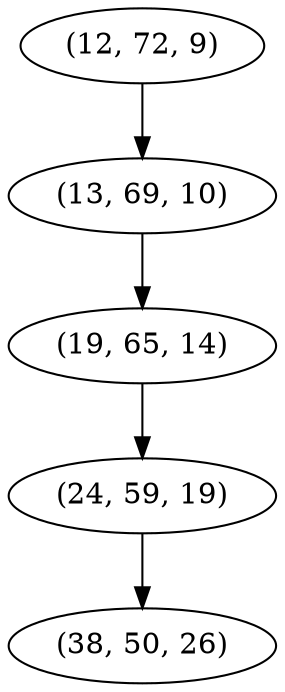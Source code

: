 digraph tree {
    "(12, 72, 9)";
    "(13, 69, 10)";
    "(19, 65, 14)";
    "(24, 59, 19)";
    "(38, 50, 26)";
    "(12, 72, 9)" -> "(13, 69, 10)";
    "(13, 69, 10)" -> "(19, 65, 14)";
    "(19, 65, 14)" -> "(24, 59, 19)";
    "(24, 59, 19)" -> "(38, 50, 26)";
}
